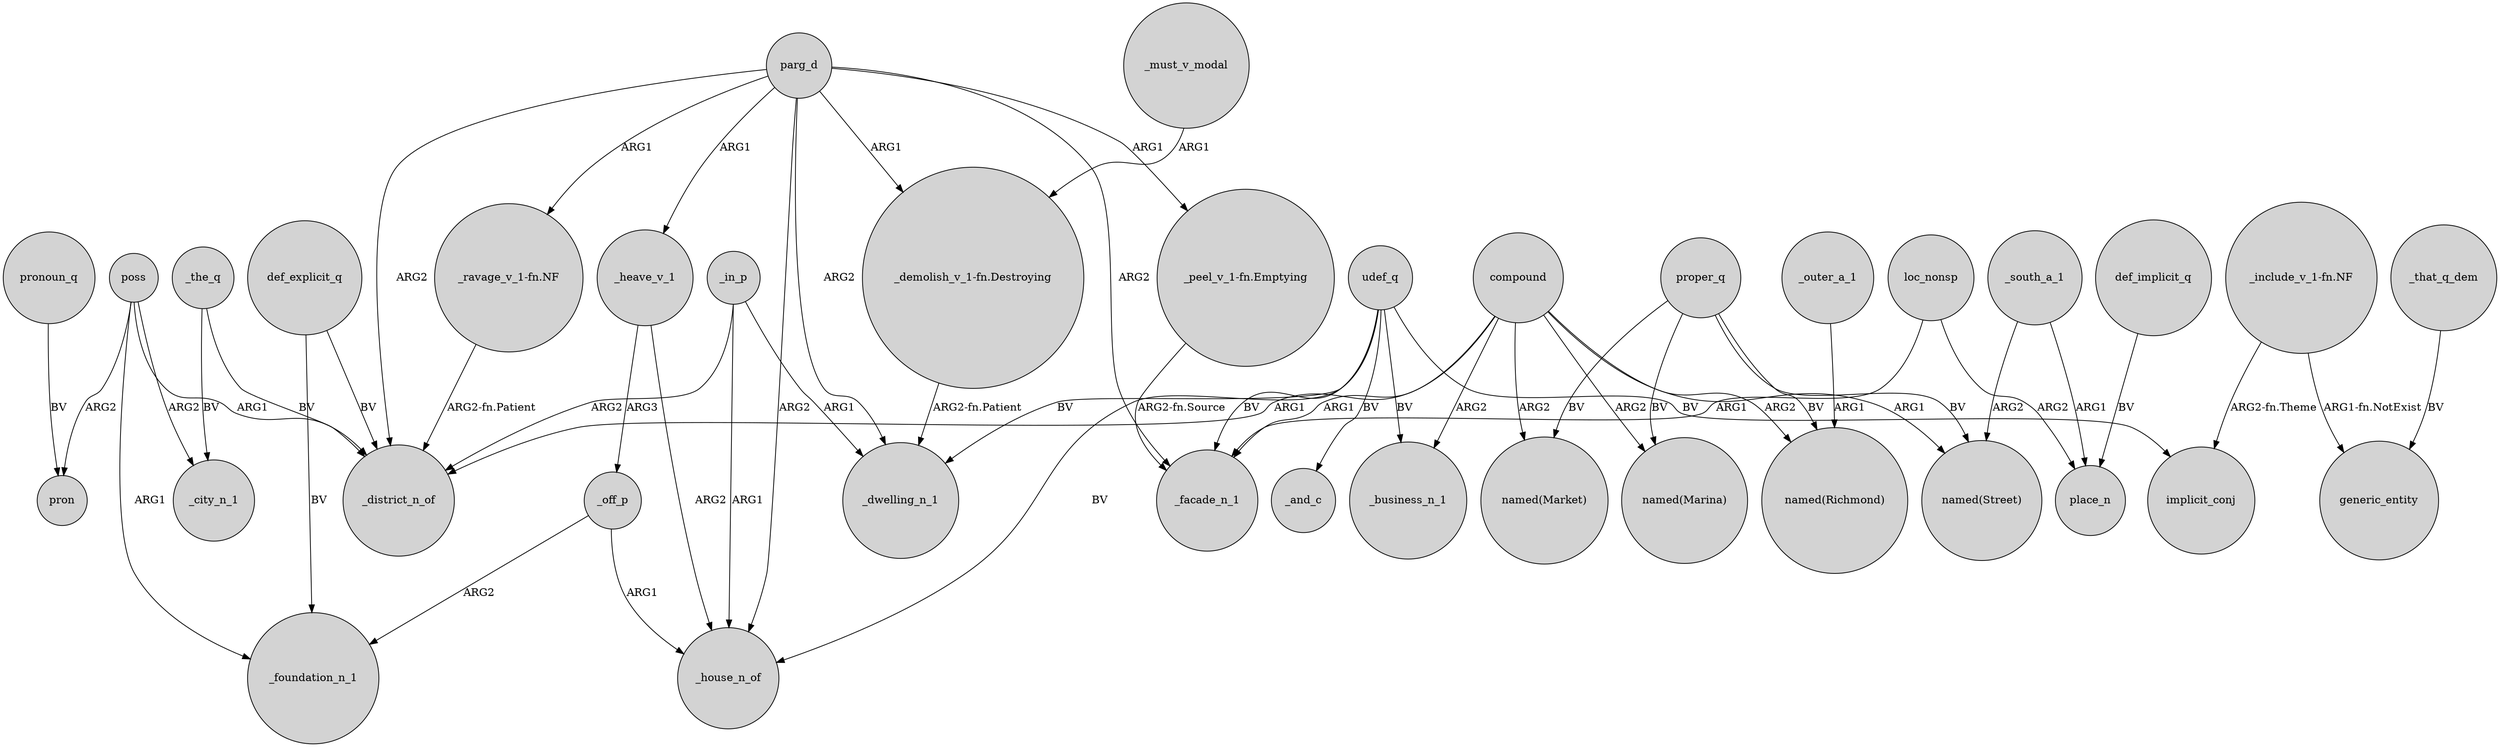digraph {
	node [shape=circle style=filled]
	"_ravage_v_1-fn.NF" -> _district_n_of [label="ARG2-fn.Patient"]
	_must_v_modal -> "_demolish_v_1-fn.Destroying" [label=ARG1]
	_heave_v_1 -> _off_p [label=ARG3]
	proper_q -> "named(Richmond)" [label=BV]
	parg_d -> "_ravage_v_1-fn.NF" [label=ARG1]
	poss -> pron [label=ARG2]
	"_peel_v_1-fn.Emptying" -> _facade_n_1 [label="ARG2-fn.Source"]
	_that_q_dem -> generic_entity [label=BV]
	compound -> "named(Street)" [label=ARG1]
	parg_d -> _facade_n_1 [label=ARG2]
	parg_d -> "_peel_v_1-fn.Emptying" [label=ARG1]
	_in_p -> _house_n_of [label=ARG1]
	_outer_a_1 -> "named(Richmond)" [label=ARG1]
	_heave_v_1 -> _house_n_of [label=ARG2]
	udef_q -> _facade_n_1 [label=BV]
	parg_d -> _dwelling_n_1 [label=ARG2]
	parg_d -> _house_n_of [label=ARG2]
	def_implicit_q -> place_n [label=BV]
	_the_q -> _district_n_of [label=BV]
	poss -> _district_n_of [label=ARG1]
	udef_q -> implicit_conj [label=BV]
	_off_p -> _house_n_of [label=ARG1]
	proper_q -> "named(Marina)" [label=BV]
	"_demolish_v_1-fn.Destroying" -> _dwelling_n_1 [label="ARG2-fn.Patient"]
	proper_q -> "named(Street)" [label=BV]
	"_include_v_1-fn.NF" -> implicit_conj [label="ARG2-fn.Theme"]
	pronoun_q -> pron [label=BV]
	_in_p -> _district_n_of [label=ARG2]
	parg_d -> "_demolish_v_1-fn.Destroying" [label=ARG1]
	compound -> _facade_n_1 [label=ARG1]
	_off_p -> _foundation_n_1 [label=ARG2]
	_in_p -> _dwelling_n_1 [label=ARG1]
	compound -> "named(Market)" [label=ARG2]
	parg_d -> _district_n_of [label=ARG2]
	loc_nonsp -> _facade_n_1 [label=ARG1]
	_south_a_1 -> "named(Street)" [label=ARG2]
	"_include_v_1-fn.NF" -> generic_entity [label="ARG1-fn.NotExist"]
	_the_q -> _city_n_1 [label=BV]
	compound -> _business_n_1 [label=ARG2]
	udef_q -> _house_n_of [label=BV]
	compound -> "named(Marina)" [label=ARG2]
	udef_q -> _business_n_1 [label=BV]
	loc_nonsp -> place_n [label=ARG2]
	poss -> _foundation_n_1 [label=ARG1]
	def_explicit_q -> _district_n_of [label=BV]
	compound -> _district_n_of [label=ARG1]
	proper_q -> "named(Market)" [label=BV]
	poss -> _city_n_1 [label=ARG2]
	udef_q -> _dwelling_n_1 [label=BV]
	udef_q -> _and_c [label=BV]
	def_explicit_q -> _foundation_n_1 [label=BV]
	_south_a_1 -> place_n [label=ARG1]
	compound -> "named(Richmond)" [label=ARG2]
	parg_d -> _heave_v_1 [label=ARG1]
}

